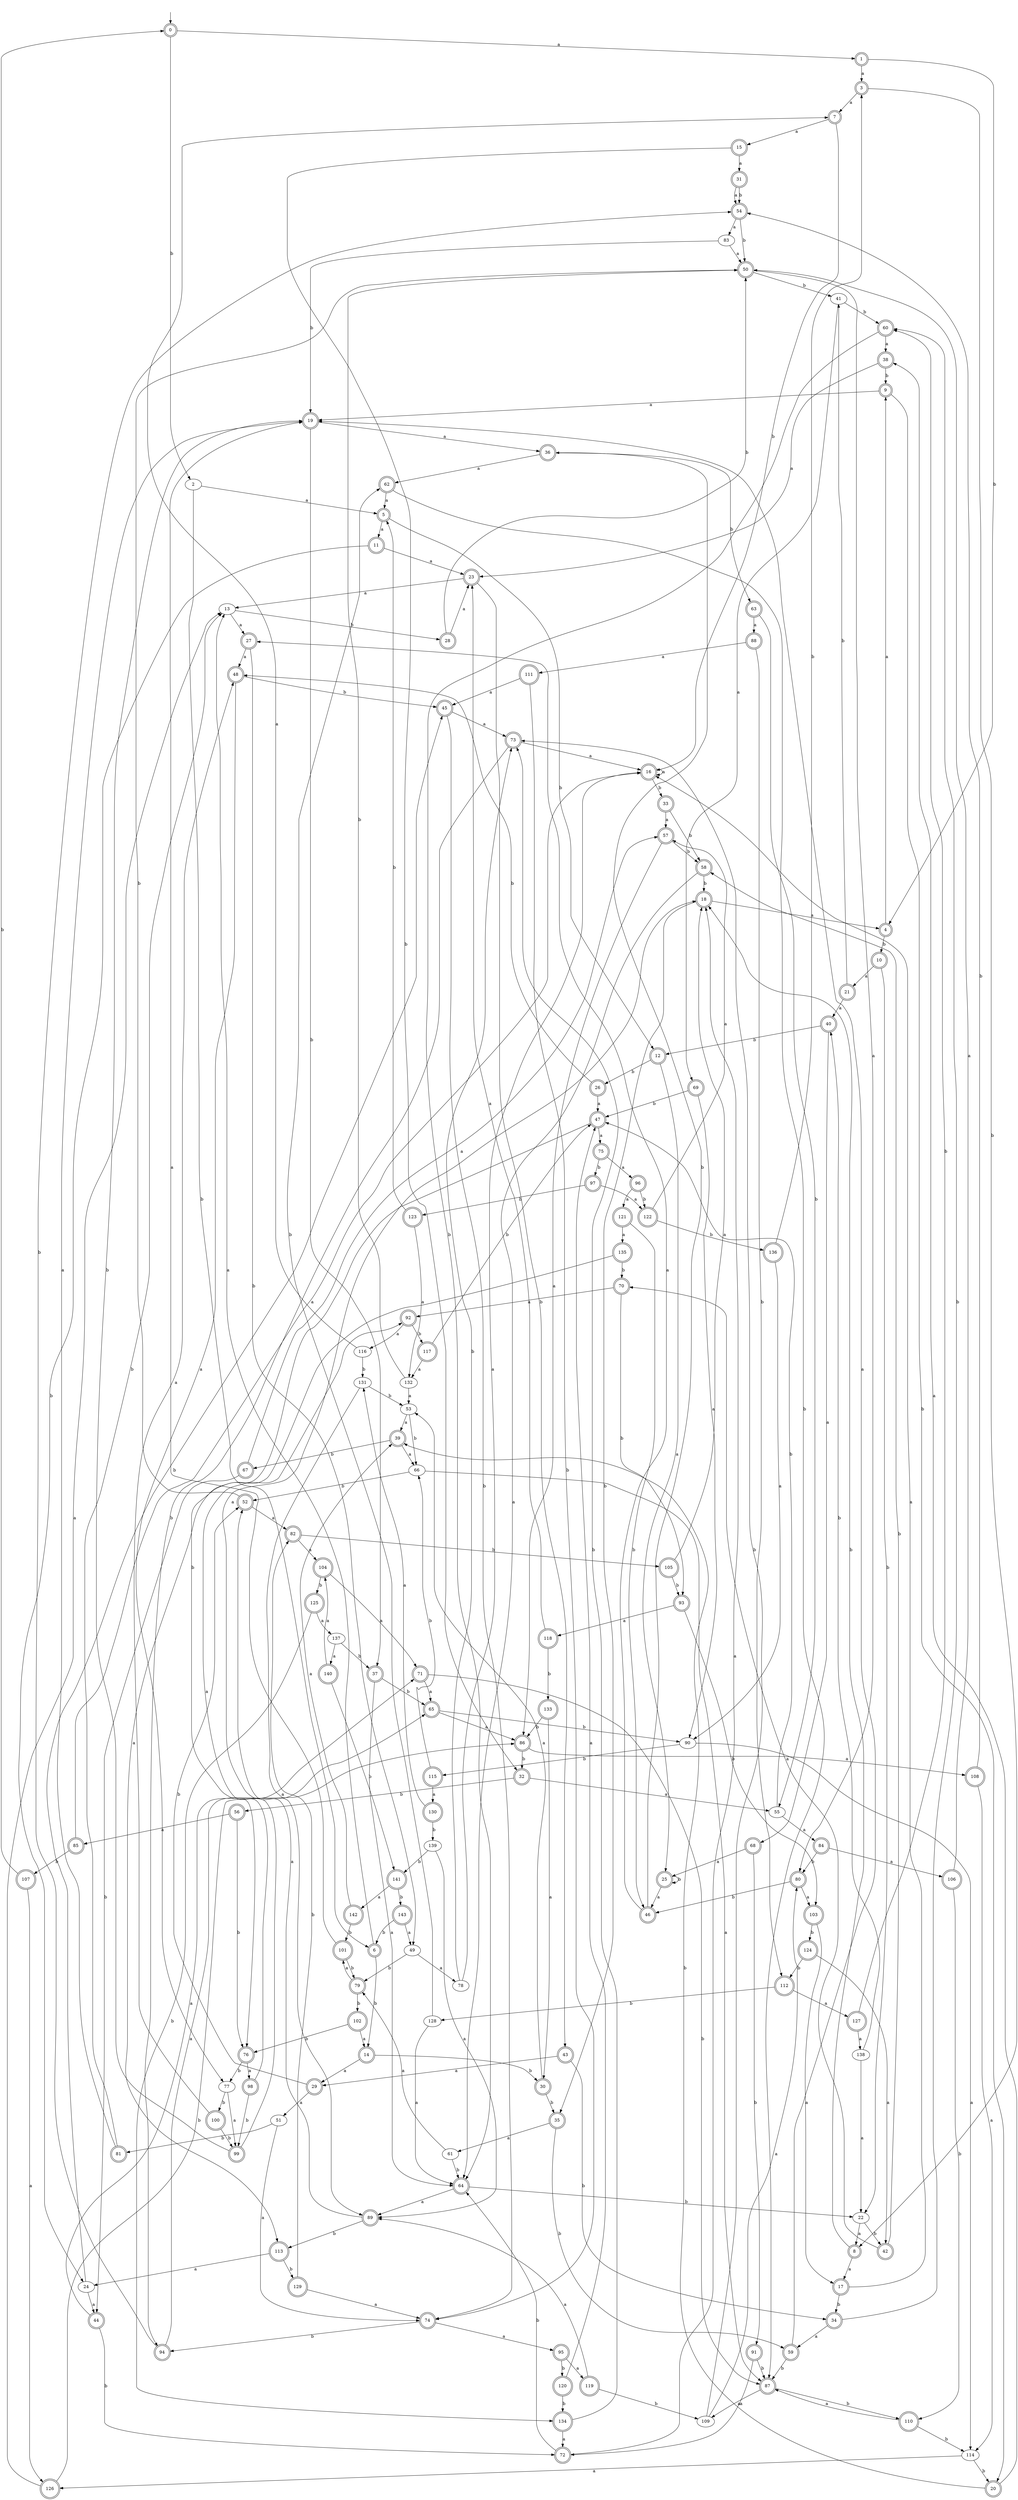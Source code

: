 digraph RandomDFA {
  __start0 [label="", shape=none];
  __start0 -> 0 [label=""];
  0 [shape=circle] [shape=doublecircle]
  0 -> 1 [label="a"]
  0 -> 2 [label="b"]
  1 [shape=doublecircle]
  1 -> 3 [label="a"]
  1 -> 4 [label="b"]
  2
  2 -> 5 [label="a"]
  2 -> 6 [label="b"]
  3 [shape=doublecircle]
  3 -> 7 [label="a"]
  3 -> 8 [label="b"]
  4 [shape=doublecircle]
  4 -> 9 [label="a"]
  4 -> 10 [label="b"]
  5 [shape=doublecircle]
  5 -> 11 [label="a"]
  5 -> 12 [label="b"]
  6 [shape=doublecircle]
  6 -> 13 [label="a"]
  6 -> 14 [label="b"]
  7 [shape=doublecircle]
  7 -> 15 [label="a"]
  7 -> 16 [label="b"]
  8 [shape=doublecircle]
  8 -> 17 [label="a"]
  8 -> 18 [label="b"]
  9 [shape=doublecircle]
  9 -> 19 [label="a"]
  9 -> 20 [label="b"]
  10 [shape=doublecircle]
  10 -> 21 [label="a"]
  10 -> 22 [label="b"]
  11 [shape=doublecircle]
  11 -> 23 [label="a"]
  11 -> 24 [label="b"]
  12 [shape=doublecircle]
  12 -> 25 [label="a"]
  12 -> 26 [label="b"]
  13
  13 -> 27 [label="a"]
  13 -> 28 [label="b"]
  14 [shape=doublecircle]
  14 -> 29 [label="a"]
  14 -> 30 [label="b"]
  15 [shape=doublecircle]
  15 -> 31 [label="a"]
  15 -> 32 [label="b"]
  16 [shape=doublecircle]
  16 -> 16 [label="a"]
  16 -> 33 [label="b"]
  17 [shape=doublecircle]
  17 -> 16 [label="a"]
  17 -> 34 [label="b"]
  18 [shape=doublecircle]
  18 -> 4 [label="a"]
  18 -> 35 [label="b"]
  19 [shape=doublecircle]
  19 -> 36 [label="a"]
  19 -> 37 [label="b"]
  20 [shape=doublecircle]
  20 -> 38 [label="a"]
  20 -> 39 [label="b"]
  21 [shape=doublecircle]
  21 -> 40 [label="a"]
  21 -> 41 [label="b"]
  22
  22 -> 8 [label="a"]
  22 -> 42 [label="b"]
  23 [shape=doublecircle]
  23 -> 13 [label="a"]
  23 -> 43 [label="b"]
  24
  24 -> 44 [label="a"]
  24 -> 45 [label="b"]
  25 [shape=doublecircle]
  25 -> 46 [label="a"]
  25 -> 25 [label="b"]
  26 [shape=doublecircle]
  26 -> 47 [label="a"]
  26 -> 48 [label="b"]
  27 [shape=doublecircle]
  27 -> 48 [label="a"]
  27 -> 49 [label="b"]
  28 [shape=doublecircle]
  28 -> 23 [label="a"]
  28 -> 50 [label="b"]
  29 [shape=doublecircle]
  29 -> 51 [label="a"]
  29 -> 52 [label="b"]
  30 [shape=doublecircle]
  30 -> 53 [label="a"]
  30 -> 35 [label="b"]
  31 [shape=doublecircle]
  31 -> 54 [label="a"]
  31 -> 54 [label="b"]
  32 [shape=doublecircle]
  32 -> 55 [label="a"]
  32 -> 56 [label="b"]
  33 [shape=doublecircle]
  33 -> 57 [label="a"]
  33 -> 58 [label="b"]
  34 [shape=doublecircle]
  34 -> 59 [label="a"]
  34 -> 60 [label="b"]
  35 [shape=doublecircle]
  35 -> 61 [label="a"]
  35 -> 59 [label="b"]
  36 [shape=doublecircle]
  36 -> 62 [label="a"]
  36 -> 63 [label="b"]
  37 [shape=doublecircle]
  37 -> 64 [label="a"]
  37 -> 65 [label="b"]
  38 [shape=doublecircle]
  38 -> 23 [label="a"]
  38 -> 9 [label="b"]
  39 [shape=doublecircle]
  39 -> 66 [label="a"]
  39 -> 67 [label="b"]
  40 [shape=doublecircle]
  40 -> 68 [label="a"]
  40 -> 12 [label="b"]
  41
  41 -> 69 [label="a"]
  41 -> 60 [label="b"]
  42 [shape=doublecircle]
  42 -> 70 [label="a"]
  42 -> 58 [label="b"]
  43 [shape=doublecircle]
  43 -> 29 [label="a"]
  43 -> 34 [label="b"]
  44 [shape=doublecircle]
  44 -> 71 [label="a"]
  44 -> 72 [label="b"]
  45 [shape=doublecircle]
  45 -> 73 [label="a"]
  45 -> 74 [label="b"]
  46 [shape=doublecircle]
  46 -> 27 [label="a"]
  46 -> 36 [label="b"]
  47 [shape=doublecircle]
  47 -> 75 [label="a"]
  47 -> 76 [label="b"]
  48 [shape=doublecircle]
  48 -> 77 [label="a"]
  48 -> 45 [label="b"]
  49
  49 -> 78 [label="a"]
  49 -> 79 [label="b"]
  50 [shape=doublecircle]
  50 -> 80 [label="a"]
  50 -> 41 [label="b"]
  51
  51 -> 74 [label="a"]
  51 -> 81 [label="b"]
  52 [shape=doublecircle]
  52 -> 82 [label="a"]
  52 -> 50 [label="b"]
  53
  53 -> 39 [label="a"]
  53 -> 66 [label="b"]
  54 [shape=doublecircle]
  54 -> 83 [label="a"]
  54 -> 50 [label="b"]
  55
  55 -> 84 [label="a"]
  55 -> 47 [label="b"]
  56 [shape=doublecircle]
  56 -> 85 [label="a"]
  56 -> 76 [label="b"]
  57 [shape=doublecircle]
  57 -> 86 [label="a"]
  57 -> 58 [label="b"]
  58 [shape=doublecircle]
  58 -> 64 [label="a"]
  58 -> 18 [label="b"]
  59 [shape=doublecircle]
  59 -> 19 [label="a"]
  59 -> 87 [label="b"]
  60 [shape=doublecircle]
  60 -> 38 [label="a"]
  60 -> 64 [label="b"]
  61
  61 -> 79 [label="a"]
  61 -> 64 [label="b"]
  62 [shape=doublecircle]
  62 -> 5 [label="a"]
  62 -> 87 [label="b"]
  63 [shape=doublecircle]
  63 -> 88 [label="a"]
  63 -> 55 [label="b"]
  64 [shape=doublecircle]
  64 -> 89 [label="a"]
  64 -> 22 [label="b"]
  65 [shape=doublecircle]
  65 -> 86 [label="a"]
  65 -> 90 [label="b"]
  66
  66 -> 87 [label="a"]
  66 -> 52 [label="b"]
  67 [shape=doublecircle]
  67 -> 57 [label="a"]
  67 -> 44 [label="b"]
  68 [shape=doublecircle]
  68 -> 25 [label="a"]
  68 -> 91 [label="b"]
  69 [shape=doublecircle]
  69 -> 90 [label="a"]
  69 -> 47 [label="b"]
  70 [shape=doublecircle]
  70 -> 92 [label="a"]
  70 -> 93 [label="b"]
  71 [shape=doublecircle]
  71 -> 65 [label="a"]
  71 -> 87 [label="b"]
  72 [shape=doublecircle]
  72 -> 18 [label="a"]
  72 -> 64 [label="b"]
  73 [shape=doublecircle]
  73 -> 16 [label="a"]
  73 -> 94 [label="b"]
  74 [shape=doublecircle]
  74 -> 95 [label="a"]
  74 -> 94 [label="b"]
  75 [shape=doublecircle]
  75 -> 96 [label="a"]
  75 -> 97 [label="b"]
  76 [shape=doublecircle]
  76 -> 98 [label="a"]
  76 -> 77 [label="b"]
  77
  77 -> 99 [label="a"]
  77 -> 100 [label="b"]
  78
  78 -> 16 [label="a"]
  78 -> 73 [label="b"]
  79 [shape=doublecircle]
  79 -> 101 [label="a"]
  79 -> 102 [label="b"]
  80 [shape=doublecircle]
  80 -> 103 [label="a"]
  80 -> 46 [label="b"]
  81 [shape=doublecircle]
  81 -> 19 [label="a"]
  81 -> 13 [label="b"]
  82 [shape=doublecircle]
  82 -> 104 [label="a"]
  82 -> 105 [label="b"]
  83
  83 -> 50 [label="a"]
  83 -> 19 [label="b"]
  84 [shape=doublecircle]
  84 -> 106 [label="a"]
  84 -> 80 [label="b"]
  85 [shape=doublecircle]
  85 -> 16 [label="a"]
  85 -> 107 [label="b"]
  86 [shape=doublecircle]
  86 -> 108 [label="a"]
  86 -> 32 [label="b"]
  87 [shape=doublecircle]
  87 -> 109 [label="a"]
  87 -> 110 [label="b"]
  88 [shape=doublecircle]
  88 -> 111 [label="a"]
  88 -> 112 [label="b"]
  89 [shape=doublecircle]
  89 -> 52 [label="a"]
  89 -> 113 [label="b"]
  90
  90 -> 114 [label="a"]
  90 -> 115 [label="b"]
  91 [shape=doublecircle]
  91 -> 72 [label="a"]
  91 -> 87 [label="b"]
  92 [shape=doublecircle]
  92 -> 116 [label="a"]
  92 -> 117 [label="b"]
  93 [shape=doublecircle]
  93 -> 118 [label="a"]
  93 -> 103 [label="b"]
  94 [shape=doublecircle]
  94 -> 65 [label="a"]
  94 -> 54 [label="b"]
  95 [shape=doublecircle]
  95 -> 119 [label="a"]
  95 -> 120 [label="b"]
  96 [shape=doublecircle]
  96 -> 121 [label="a"]
  96 -> 122 [label="b"]
  97 [shape=doublecircle]
  97 -> 122 [label="a"]
  97 -> 123 [label="b"]
  98 [shape=doublecircle]
  98 -> 92 [label="a"]
  98 -> 99 [label="b"]
  99 [shape=doublecircle]
  99 -> 18 [label="a"]
  99 -> 19 [label="b"]
  100 [shape=doublecircle]
  100 -> 48 [label="a"]
  100 -> 99 [label="b"]
  101 [shape=doublecircle]
  101 -> 19 [label="a"]
  101 -> 79 [label="b"]
  102 [shape=doublecircle]
  102 -> 14 [label="a"]
  102 -> 76 [label="b"]
  103 [shape=doublecircle]
  103 -> 17 [label="a"]
  103 -> 124 [label="b"]
  104 [shape=doublecircle]
  104 -> 71 [label="a"]
  104 -> 125 [label="b"]
  105 [shape=doublecircle]
  105 -> 18 [label="a"]
  105 -> 93 [label="b"]
  106 [shape=doublecircle]
  106 -> 50 [label="a"]
  106 -> 110 [label="b"]
  107 [shape=doublecircle]
  107 -> 126 [label="a"]
  107 -> 0 [label="b"]
  108 [shape=doublecircle]
  108 -> 114 [label="a"]
  108 -> 54 [label="b"]
  109
  109 -> 80 [label="a"]
  109 -> 73 [label="b"]
  110 [shape=doublecircle]
  110 -> 87 [label="a"]
  110 -> 114 [label="b"]
  111 [shape=doublecircle]
  111 -> 45 [label="a"]
  111 -> 74 [label="b"]
  112 [shape=doublecircle]
  112 -> 127 [label="a"]
  112 -> 128 [label="b"]
  113 [shape=doublecircle]
  113 -> 24 [label="a"]
  113 -> 129 [label="b"]
  114
  114 -> 126 [label="a"]
  114 -> 20 [label="b"]
  115 [shape=doublecircle]
  115 -> 130 [label="a"]
  115 -> 66 [label="b"]
  116
  116 -> 7 [label="a"]
  116 -> 131 [label="b"]
  117 [shape=doublecircle]
  117 -> 132 [label="a"]
  117 -> 47 [label="b"]
  118 [shape=doublecircle]
  118 -> 23 [label="a"]
  118 -> 133 [label="b"]
  119 [shape=doublecircle]
  119 -> 89 [label="a"]
  119 -> 109 [label="b"]
  120 [shape=doublecircle]
  120 -> 47 [label="a"]
  120 -> 134 [label="b"]
  121 [shape=doublecircle]
  121 -> 135 [label="a"]
  121 -> 46 [label="b"]
  122 [shape=doublecircle]
  122 -> 57 [label="a"]
  122 -> 136 [label="b"]
  123 [shape=doublecircle]
  123 -> 132 [label="a"]
  123 -> 5 [label="b"]
  124 [shape=doublecircle]
  124 -> 42 [label="a"]
  124 -> 112 [label="b"]
  125 [shape=doublecircle]
  125 -> 137 [label="a"]
  125 -> 134 [label="b"]
  126 [shape=doublecircle]
  126 -> 13 [label="a"]
  126 -> 86 [label="b"]
  127 [shape=doublecircle]
  127 -> 138 [label="a"]
  127 -> 60 [label="b"]
  128
  128 -> 64 [label="a"]
  128 -> 62 [label="b"]
  129 [shape=doublecircle]
  129 -> 74 [label="a"]
  129 -> 82 [label="b"]
  130 [shape=doublecircle]
  130 -> 131 [label="a"]
  130 -> 139 [label="b"]
  131
  131 -> 89 [label="a"]
  131 -> 53 [label="b"]
  132
  132 -> 53 [label="a"]
  132 -> 50 [label="b"]
  133 [shape=doublecircle]
  133 -> 30 [label="a"]
  133 -> 86 [label="b"]
  134 [shape=doublecircle]
  134 -> 72 [label="a"]
  134 -> 73 [label="b"]
  135 [shape=doublecircle]
  135 -> 113 [label="a"]
  135 -> 70 [label="b"]
  136 [shape=doublecircle]
  136 -> 90 [label="a"]
  136 -> 3 [label="b"]
  137
  137 -> 140 [label="a"]
  137 -> 37 [label="b"]
  138
  138 -> 22 [label="a"]
  138 -> 40 [label="b"]
  139
  139 -> 89 [label="a"]
  139 -> 141 [label="b"]
  140 [shape=doublecircle]
  140 -> 104 [label="a"]
  140 -> 141 [label="b"]
  141 [shape=doublecircle]
  141 -> 142 [label="a"]
  141 -> 143 [label="b"]
  142 [shape=doublecircle]
  142 -> 39 [label="a"]
  142 -> 101 [label="b"]
  143 [shape=doublecircle]
  143 -> 49 [label="a"]
  143 -> 6 [label="b"]
}
